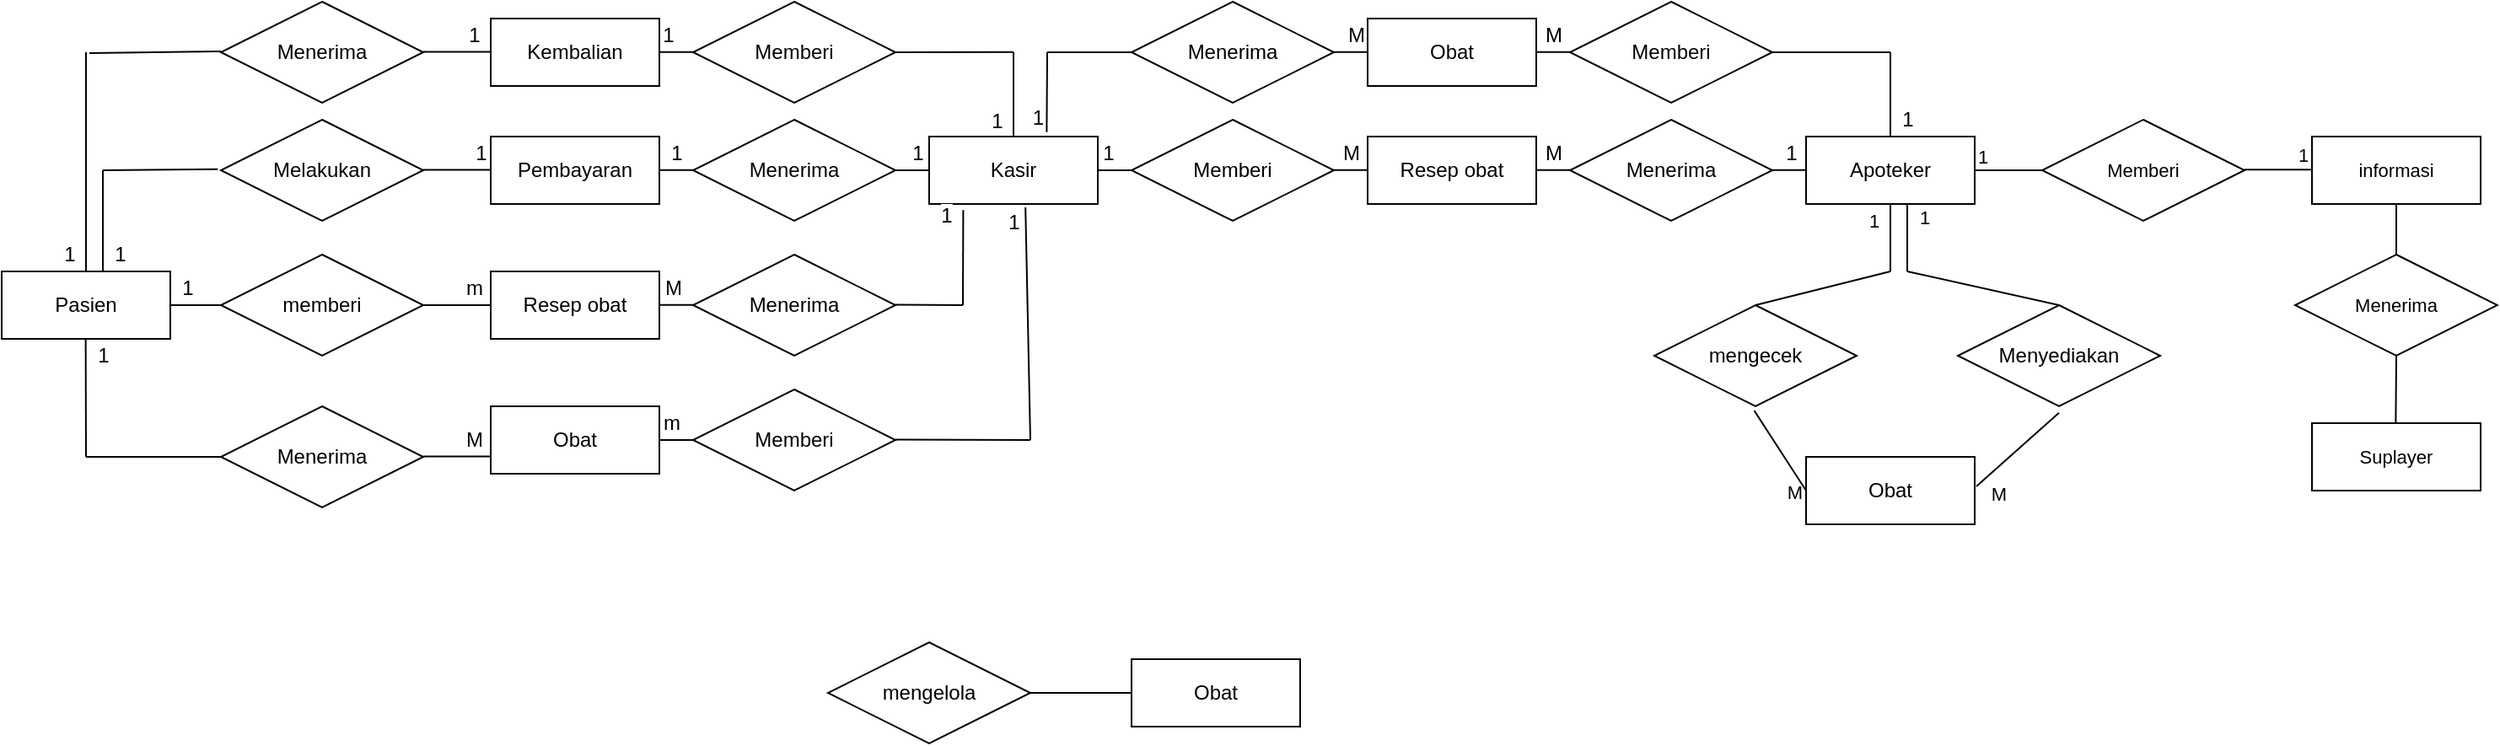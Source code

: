 <mxfile version="21.7.5" type="github">
  <diagram name="Halaman-1" id="vyvW3OYYwerjRX_K9335">
    <mxGraphModel dx="1195" dy="199" grid="1" gridSize="10" guides="1" tooltips="1" connect="1" arrows="1" fold="1" page="1" pageScale="1" pageWidth="827" pageHeight="1169" math="0" shadow="0">
      <root>
        <mxCell id="0" />
        <mxCell id="1" parent="0" />
        <mxCell id="CWd1Kl1WPu0BLKtLbj7o-12" value="" style="endArrow=none;html=1;rounded=0;entryX=0.5;entryY=0;entryDx=0;entryDy=0;" edge="1" parent="1" target="CWd1Kl1WPu0BLKtLbj7o-15">
          <mxGeometry relative="1" as="geometry">
            <mxPoint x="430" y="310" as="sourcePoint" />
            <mxPoint x="429.5" y="340" as="targetPoint" />
          </mxGeometry>
        </mxCell>
        <mxCell id="CWd1Kl1WPu0BLKtLbj7o-13" value="" style="resizable=0;html=1;whiteSpace=wrap;align=right;verticalAlign=bottom;" connectable="0" vertex="1" parent="CWd1Kl1WPu0BLKtLbj7o-12">
          <mxGeometry x="1" relative="1" as="geometry" />
        </mxCell>
        <mxCell id="CWd1Kl1WPu0BLKtLbj7o-151" value="1" style="edgeLabel;html=1;align=center;verticalAlign=middle;resizable=0;points=[];fontSize=12;fontFamily=Helvetica;fontColor=default;" vertex="1" connectable="0" parent="CWd1Kl1WPu0BLKtLbj7o-12">
          <mxGeometry x="0.613" y="-1" relative="1" as="geometry">
            <mxPoint x="-9" as="offset" />
          </mxGeometry>
        </mxCell>
        <mxCell id="CWd1Kl1WPu0BLKtLbj7o-15" value="Kasir" style="whiteSpace=wrap;html=1;align=center;" vertex="1" parent="1">
          <mxGeometry x="380" y="360" width="100" height="40" as="geometry" />
        </mxCell>
        <mxCell id="CWd1Kl1WPu0BLKtLbj7o-16" value="mengelola" style="shape=rhombus;perimeter=rhombusPerimeter;whiteSpace=wrap;html=1;align=center;" vertex="1" parent="1">
          <mxGeometry x="320" y="660" width="120" height="60" as="geometry" />
        </mxCell>
        <mxCell id="CWd1Kl1WPu0BLKtLbj7o-19" value="Obat" style="whiteSpace=wrap;html=1;align=center;" vertex="1" parent="1">
          <mxGeometry x="500" y="670" width="100" height="40" as="geometry" />
        </mxCell>
        <mxCell id="CWd1Kl1WPu0BLKtLbj7o-20" value="" style="endArrow=none;html=1;rounded=0;exitX=1;exitY=0.5;exitDx=0;exitDy=0;entryX=0;entryY=0.5;entryDx=0;entryDy=0;" edge="1" parent="1" source="CWd1Kl1WPu0BLKtLbj7o-16" target="CWd1Kl1WPu0BLKtLbj7o-19">
          <mxGeometry relative="1" as="geometry">
            <mxPoint x="410" y="660" as="sourcePoint" />
            <mxPoint x="480" y="680" as="targetPoint" />
          </mxGeometry>
        </mxCell>
        <mxCell id="CWd1Kl1WPu0BLKtLbj7o-21" value="" style="resizable=0;html=1;whiteSpace=wrap;align=right;verticalAlign=bottom;" connectable="0" vertex="1" parent="CWd1Kl1WPu0BLKtLbj7o-20">
          <mxGeometry x="1" relative="1" as="geometry" />
        </mxCell>
        <mxCell id="CWd1Kl1WPu0BLKtLbj7o-22" value="Pasien" style="whiteSpace=wrap;html=1;align=center;" vertex="1" parent="1">
          <mxGeometry x="-170" y="440" width="100" height="40" as="geometry" />
        </mxCell>
        <mxCell id="CWd1Kl1WPu0BLKtLbj7o-23" value="memberi" style="shape=rhombus;perimeter=rhombusPerimeter;whiteSpace=wrap;html=1;align=center;" vertex="1" parent="1">
          <mxGeometry x="-40" y="430" width="120" height="60" as="geometry" />
        </mxCell>
        <mxCell id="CWd1Kl1WPu0BLKtLbj7o-24" value="Resep obat" style="whiteSpace=wrap;html=1;align=center;" vertex="1" parent="1">
          <mxGeometry x="120" y="440" width="100" height="40" as="geometry" />
        </mxCell>
        <mxCell id="CWd1Kl1WPu0BLKtLbj7o-25" value="" style="endArrow=none;html=1;rounded=0;exitX=1;exitY=0.5;exitDx=0;exitDy=0;entryX=0;entryY=0.5;entryDx=0;entryDy=0;" edge="1" parent="1" source="CWd1Kl1WPu0BLKtLbj7o-23" target="CWd1Kl1WPu0BLKtLbj7o-24">
          <mxGeometry relative="1" as="geometry">
            <mxPoint x="80" y="410" as="sourcePoint" />
            <mxPoint x="150" y="410" as="targetPoint" />
          </mxGeometry>
        </mxCell>
        <mxCell id="CWd1Kl1WPu0BLKtLbj7o-26" value="" style="resizable=0;html=1;whiteSpace=wrap;align=right;verticalAlign=bottom;" connectable="0" vertex="1" parent="CWd1Kl1WPu0BLKtLbj7o-25">
          <mxGeometry x="1" relative="1" as="geometry" />
        </mxCell>
        <mxCell id="CWd1Kl1WPu0BLKtLbj7o-161" value="m" style="edgeLabel;html=1;align=center;verticalAlign=middle;resizable=0;points=[];fontSize=12;fontFamily=Helvetica;fontColor=default;" vertex="1" connectable="0" parent="CWd1Kl1WPu0BLKtLbj7o-25">
          <mxGeometry x="0.739" y="1" relative="1" as="geometry">
            <mxPoint x="-5" y="-9" as="offset" />
          </mxGeometry>
        </mxCell>
        <mxCell id="CWd1Kl1WPu0BLKtLbj7o-27" value="" style="endArrow=none;html=1;rounded=0;exitX=1;exitY=0.5;exitDx=0;exitDy=0;entryX=0;entryY=0.5;entryDx=0;entryDy=0;" edge="1" parent="1" source="CWd1Kl1WPu0BLKtLbj7o-22" target="CWd1Kl1WPu0BLKtLbj7o-23">
          <mxGeometry relative="1" as="geometry">
            <mxPoint x="-70" y="459.82" as="sourcePoint" />
            <mxPoint x="-30" y="459.82" as="targetPoint" />
          </mxGeometry>
        </mxCell>
        <mxCell id="CWd1Kl1WPu0BLKtLbj7o-28" value="" style="resizable=0;html=1;whiteSpace=wrap;align=right;verticalAlign=bottom;" connectable="0" vertex="1" parent="CWd1Kl1WPu0BLKtLbj7o-27">
          <mxGeometry x="1" relative="1" as="geometry" />
        </mxCell>
        <mxCell id="CWd1Kl1WPu0BLKtLbj7o-29" value="Menerima" style="shape=rhombus;perimeter=rhombusPerimeter;whiteSpace=wrap;html=1;align=center;" vertex="1" parent="1">
          <mxGeometry x="240" y="430" width="120" height="60" as="geometry" />
        </mxCell>
        <mxCell id="CWd1Kl1WPu0BLKtLbj7o-34" value="Melakukan" style="shape=rhombus;perimeter=rhombusPerimeter;whiteSpace=wrap;html=1;align=center;" vertex="1" parent="1">
          <mxGeometry x="-40" y="350" width="120" height="60" as="geometry" />
        </mxCell>
        <mxCell id="CWd1Kl1WPu0BLKtLbj7o-35" value="" style="endArrow=none;html=1;rounded=0;exitX=0.5;exitY=0;exitDx=0;exitDy=0;" edge="1" parent="1" source="CWd1Kl1WPu0BLKtLbj7o-22">
          <mxGeometry relative="1" as="geometry">
            <mxPoint x="-120" y="399.66" as="sourcePoint" />
            <mxPoint x="-120" y="310" as="targetPoint" />
          </mxGeometry>
        </mxCell>
        <mxCell id="CWd1Kl1WPu0BLKtLbj7o-36" value="" style="resizable=0;html=1;whiteSpace=wrap;align=right;verticalAlign=bottom;" connectable="0" vertex="1" parent="CWd1Kl1WPu0BLKtLbj7o-35">
          <mxGeometry x="1" relative="1" as="geometry" />
        </mxCell>
        <mxCell id="CWd1Kl1WPu0BLKtLbj7o-37" value="" style="endArrow=none;html=1;rounded=0;entryX=-0.015;entryY=0.49;entryDx=0;entryDy=0;entryPerimeter=0;" edge="1" parent="1" target="CWd1Kl1WPu0BLKtLbj7o-34">
          <mxGeometry relative="1" as="geometry">
            <mxPoint x="-110" y="380" as="sourcePoint" />
            <mxPoint x="-110" y="390" as="targetPoint" />
          </mxGeometry>
        </mxCell>
        <mxCell id="CWd1Kl1WPu0BLKtLbj7o-38" value="" style="resizable=0;html=1;whiteSpace=wrap;align=right;verticalAlign=bottom;" connectable="0" vertex="1" parent="CWd1Kl1WPu0BLKtLbj7o-37">
          <mxGeometry x="1" relative="1" as="geometry" />
        </mxCell>
        <mxCell id="CWd1Kl1WPu0BLKtLbj7o-39" value="Pembayaran" style="whiteSpace=wrap;html=1;align=center;" vertex="1" parent="1">
          <mxGeometry x="120" y="360" width="100" height="40" as="geometry" />
        </mxCell>
        <mxCell id="CWd1Kl1WPu0BLKtLbj7o-47" value="Menerima" style="shape=rhombus;perimeter=rhombusPerimeter;whiteSpace=wrap;html=1;align=center;" vertex="1" parent="1">
          <mxGeometry x="240" y="350" width="120" height="60" as="geometry" />
        </mxCell>
        <mxCell id="CWd1Kl1WPu0BLKtLbj7o-52" value="Memberi" style="shape=rhombus;perimeter=rhombusPerimeter;whiteSpace=wrap;html=1;align=center;" vertex="1" parent="1">
          <mxGeometry x="240" y="280" width="120" height="60" as="geometry" />
        </mxCell>
        <mxCell id="CWd1Kl1WPu0BLKtLbj7o-54" value="Kembalian" style="whiteSpace=wrap;html=1;align=center;" vertex="1" parent="1">
          <mxGeometry x="120" y="290" width="100" height="40" as="geometry" />
        </mxCell>
        <mxCell id="CWd1Kl1WPu0BLKtLbj7o-55" value="Menerima" style="shape=rhombus;perimeter=rhombusPerimeter;whiteSpace=wrap;html=1;align=center;" vertex="1" parent="1">
          <mxGeometry x="-40" y="280" width="120" height="60" as="geometry" />
        </mxCell>
        <mxCell id="CWd1Kl1WPu0BLKtLbj7o-58" value="" style="endArrow=none;html=1;rounded=0;exitX=1;exitY=0.5;exitDx=0;exitDy=0;entryX=0;entryY=0.5;entryDx=0;entryDy=0;" edge="1" parent="1" source="CWd1Kl1WPu0BLKtLbj7o-47" target="CWd1Kl1WPu0BLKtLbj7o-15">
          <mxGeometry relative="1" as="geometry">
            <mxPoint x="440" y="410" as="sourcePoint" />
            <mxPoint x="440" y="440" as="targetPoint" />
          </mxGeometry>
        </mxCell>
        <mxCell id="CWd1Kl1WPu0BLKtLbj7o-59" value="" style="resizable=0;html=1;whiteSpace=wrap;align=right;verticalAlign=bottom;" connectable="0" vertex="1" parent="CWd1Kl1WPu0BLKtLbj7o-58">
          <mxGeometry x="1" relative="1" as="geometry" />
        </mxCell>
        <mxCell id="CWd1Kl1WPu0BLKtLbj7o-168" value="1" style="edgeLabel;html=1;align=center;verticalAlign=middle;resizable=0;points=[];fontSize=12;fontFamily=Helvetica;fontColor=default;" vertex="1" connectable="0" parent="CWd1Kl1WPu0BLKtLbj7o-58">
          <mxGeometry x="0.294" y="1" relative="1" as="geometry">
            <mxPoint y="-9" as="offset" />
          </mxGeometry>
        </mxCell>
        <mxCell id="CWd1Kl1WPu0BLKtLbj7o-60" value="Memberi" style="shape=rhombus;perimeter=rhombusPerimeter;whiteSpace=wrap;html=1;align=center;" vertex="1" parent="1">
          <mxGeometry x="500" y="350" width="120" height="60" as="geometry" />
        </mxCell>
        <mxCell id="CWd1Kl1WPu0BLKtLbj7o-61" value="Resep obat" style="whiteSpace=wrap;html=1;align=center;" vertex="1" parent="1">
          <mxGeometry x="640" y="360" width="100" height="40" as="geometry" />
        </mxCell>
        <mxCell id="CWd1Kl1WPu0BLKtLbj7o-62" value="Menerima" style="shape=rhombus;perimeter=rhombusPerimeter;whiteSpace=wrap;html=1;align=center;" vertex="1" parent="1">
          <mxGeometry x="760" y="350" width="120" height="60" as="geometry" />
        </mxCell>
        <mxCell id="CWd1Kl1WPu0BLKtLbj7o-63" value="Apoteker" style="whiteSpace=wrap;html=1;align=center;" vertex="1" parent="1">
          <mxGeometry x="900" y="360" width="100" height="40" as="geometry" />
        </mxCell>
        <mxCell id="CWd1Kl1WPu0BLKtLbj7o-65" value="mengecek" style="shape=rhombus;perimeter=rhombusPerimeter;whiteSpace=wrap;html=1;align=center;" vertex="1" parent="1">
          <mxGeometry x="810" y="460" width="120" height="60" as="geometry" />
        </mxCell>
        <mxCell id="CWd1Kl1WPu0BLKtLbj7o-66" value="Obat" style="whiteSpace=wrap;html=1;align=center;" vertex="1" parent="1">
          <mxGeometry x="900" y="550" width="100" height="40" as="geometry" />
        </mxCell>
        <mxCell id="CWd1Kl1WPu0BLKtLbj7o-67" value="Memberi" style="shape=rhombus;perimeter=rhombusPerimeter;whiteSpace=wrap;html=1;align=center;" vertex="1" parent="1">
          <mxGeometry x="760" y="280" width="120" height="60" as="geometry" />
        </mxCell>
        <mxCell id="CWd1Kl1WPu0BLKtLbj7o-68" value="Obat" style="whiteSpace=wrap;html=1;align=center;" vertex="1" parent="1">
          <mxGeometry x="640" y="290" width="100" height="40" as="geometry" />
        </mxCell>
        <mxCell id="CWd1Kl1WPu0BLKtLbj7o-69" value="Menerima" style="shape=rhombus;perimeter=rhombusPerimeter;whiteSpace=wrap;html=1;align=center;" vertex="1" parent="1">
          <mxGeometry x="500" y="280" width="120" height="60" as="geometry" />
        </mxCell>
        <mxCell id="CWd1Kl1WPu0BLKtLbj7o-70" value="Memberi" style="shape=rhombus;perimeter=rhombusPerimeter;whiteSpace=wrap;html=1;align=center;" vertex="1" parent="1">
          <mxGeometry x="240" y="510" width="120" height="60" as="geometry" />
        </mxCell>
        <mxCell id="CWd1Kl1WPu0BLKtLbj7o-71" value="Obat" style="whiteSpace=wrap;html=1;align=center;" vertex="1" parent="1">
          <mxGeometry x="120" y="520" width="100" height="40" as="geometry" />
        </mxCell>
        <mxCell id="CWd1Kl1WPu0BLKtLbj7o-72" value="Menerima" style="shape=rhombus;perimeter=rhombusPerimeter;whiteSpace=wrap;html=1;align=center;" vertex="1" parent="1">
          <mxGeometry x="-40" y="520" width="120" height="60" as="geometry" />
        </mxCell>
        <mxCell id="CWd1Kl1WPu0BLKtLbj7o-73" value="" style="endArrow=none;html=1;rounded=0;exitX=1;exitY=0.5;exitDx=0;exitDy=0;entryX=0;entryY=0.5;entryDx=0;entryDy=0;" edge="1" parent="1">
          <mxGeometry relative="1" as="geometry">
            <mxPoint x="80" y="379.75" as="sourcePoint" />
            <mxPoint x="120" y="379.75" as="targetPoint" />
          </mxGeometry>
        </mxCell>
        <mxCell id="CWd1Kl1WPu0BLKtLbj7o-74" value="" style="resizable=0;html=1;whiteSpace=wrap;align=right;verticalAlign=bottom;" connectable="0" vertex="1" parent="CWd1Kl1WPu0BLKtLbj7o-73">
          <mxGeometry x="1" relative="1" as="geometry" />
        </mxCell>
        <mxCell id="CWd1Kl1WPu0BLKtLbj7o-164" value="1" style="edgeLabel;html=1;align=center;verticalAlign=middle;resizable=0;points=[];fontSize=12;fontFamily=Helvetica;fontColor=default;" vertex="1" connectable="0" parent="CWd1Kl1WPu0BLKtLbj7o-73">
          <mxGeometry x="0.69" y="-2" relative="1" as="geometry">
            <mxPoint y="-12" as="offset" />
          </mxGeometry>
        </mxCell>
        <mxCell id="CWd1Kl1WPu0BLKtLbj7o-75" value="" style="endArrow=none;html=1;rounded=0;exitX=1;exitY=0.5;exitDx=0;exitDy=0;entryX=0;entryY=0.5;entryDx=0;entryDy=0;" edge="1" parent="1">
          <mxGeometry relative="1" as="geometry">
            <mxPoint x="80" y="309.75" as="sourcePoint" />
            <mxPoint x="120" y="309.75" as="targetPoint" />
          </mxGeometry>
        </mxCell>
        <mxCell id="CWd1Kl1WPu0BLKtLbj7o-76" value="" style="resizable=0;html=1;whiteSpace=wrap;align=right;verticalAlign=bottom;" connectable="0" vertex="1" parent="CWd1Kl1WPu0BLKtLbj7o-75">
          <mxGeometry x="1" relative="1" as="geometry" />
        </mxCell>
        <mxCell id="CWd1Kl1WPu0BLKtLbj7o-77" value="" style="endArrow=none;html=1;rounded=0;exitX=1;exitY=0.5;exitDx=0;exitDy=0;entryX=0;entryY=0.5;entryDx=0;entryDy=0;" edge="1" parent="1">
          <mxGeometry relative="1" as="geometry">
            <mxPoint x="80" y="549.75" as="sourcePoint" />
            <mxPoint x="120" y="549.75" as="targetPoint" />
          </mxGeometry>
        </mxCell>
        <mxCell id="CWd1Kl1WPu0BLKtLbj7o-78" value="" style="resizable=0;html=1;whiteSpace=wrap;align=right;verticalAlign=bottom;" connectable="0" vertex="1" parent="CWd1Kl1WPu0BLKtLbj7o-77">
          <mxGeometry x="1" relative="1" as="geometry" />
        </mxCell>
        <mxCell id="CWd1Kl1WPu0BLKtLbj7o-159" value="M" style="edgeLabel;html=1;align=center;verticalAlign=middle;resizable=0;points=[];fontSize=12;fontFamily=Helvetica;fontColor=default;" vertex="1" connectable="0" parent="CWd1Kl1WPu0BLKtLbj7o-77">
          <mxGeometry x="0.81" y="1" relative="1" as="geometry">
            <mxPoint x="-6" y="-9" as="offset" />
          </mxGeometry>
        </mxCell>
        <mxCell id="CWd1Kl1WPu0BLKtLbj7o-79" value="" style="endArrow=none;html=1;rounded=0;" edge="1" parent="1">
          <mxGeometry relative="1" as="geometry">
            <mxPoint x="220" y="540" as="sourcePoint" />
            <mxPoint x="240" y="540" as="targetPoint" />
          </mxGeometry>
        </mxCell>
        <mxCell id="CWd1Kl1WPu0BLKtLbj7o-80" value="" style="resizable=0;html=1;whiteSpace=wrap;align=right;verticalAlign=bottom;" connectable="0" vertex="1" parent="CWd1Kl1WPu0BLKtLbj7o-79">
          <mxGeometry x="1" relative="1" as="geometry" />
        </mxCell>
        <mxCell id="CWd1Kl1WPu0BLKtLbj7o-160" value="m" style="edgeLabel;html=1;align=center;verticalAlign=middle;resizable=0;points=[];fontSize=12;fontFamily=Helvetica;fontColor=default;" vertex="1" connectable="0" parent="CWd1Kl1WPu0BLKtLbj7o-79">
          <mxGeometry x="-0.342" relative="1" as="geometry">
            <mxPoint y="-10" as="offset" />
          </mxGeometry>
        </mxCell>
        <mxCell id="CWd1Kl1WPu0BLKtLbj7o-81" value="" style="endArrow=none;html=1;rounded=0;" edge="1" parent="1">
          <mxGeometry relative="1" as="geometry">
            <mxPoint x="220" y="459.89" as="sourcePoint" />
            <mxPoint x="240" y="459.89" as="targetPoint" />
          </mxGeometry>
        </mxCell>
        <mxCell id="CWd1Kl1WPu0BLKtLbj7o-82" value="" style="resizable=0;html=1;whiteSpace=wrap;align=right;verticalAlign=bottom;" connectable="0" vertex="1" parent="CWd1Kl1WPu0BLKtLbj7o-81">
          <mxGeometry x="1" relative="1" as="geometry" />
        </mxCell>
        <mxCell id="CWd1Kl1WPu0BLKtLbj7o-162" value="M" style="edgeLabel;html=1;align=center;verticalAlign=middle;resizable=0;points=[];fontSize=12;fontFamily=Helvetica;fontColor=default;" vertex="1" connectable="0" parent="CWd1Kl1WPu0BLKtLbj7o-81">
          <mxGeometry x="-0.265" y="1" relative="1" as="geometry">
            <mxPoint y="-9" as="offset" />
          </mxGeometry>
        </mxCell>
        <mxCell id="CWd1Kl1WPu0BLKtLbj7o-84" value="" style="endArrow=none;html=1;rounded=0;" edge="1" parent="1">
          <mxGeometry relative="1" as="geometry">
            <mxPoint x="220" y="379.89" as="sourcePoint" />
            <mxPoint x="240" y="379.89" as="targetPoint" />
          </mxGeometry>
        </mxCell>
        <mxCell id="CWd1Kl1WPu0BLKtLbj7o-85" value="" style="resizable=0;html=1;whiteSpace=wrap;align=right;verticalAlign=bottom;" connectable="0" vertex="1" parent="CWd1Kl1WPu0BLKtLbj7o-84">
          <mxGeometry x="1" relative="1" as="geometry" />
        </mxCell>
        <mxCell id="CWd1Kl1WPu0BLKtLbj7o-165" value="1" style="edgeLabel;html=1;align=center;verticalAlign=middle;resizable=0;points=[];fontSize=12;fontFamily=Helvetica;fontColor=default;" vertex="1" connectable="0" parent="CWd1Kl1WPu0BLKtLbj7o-84">
          <mxGeometry x="-0.029" relative="1" as="geometry">
            <mxPoint y="-10" as="offset" />
          </mxGeometry>
        </mxCell>
        <mxCell id="CWd1Kl1WPu0BLKtLbj7o-86" value="" style="endArrow=none;html=1;rounded=0;" edge="1" parent="1">
          <mxGeometry relative="1" as="geometry">
            <mxPoint x="220" y="309.89" as="sourcePoint" />
            <mxPoint x="240" y="309.89" as="targetPoint" />
          </mxGeometry>
        </mxCell>
        <mxCell id="CWd1Kl1WPu0BLKtLbj7o-87" value="" style="resizable=0;html=1;whiteSpace=wrap;align=right;verticalAlign=bottom;" connectable="0" vertex="1" parent="CWd1Kl1WPu0BLKtLbj7o-86">
          <mxGeometry x="1" relative="1" as="geometry" />
        </mxCell>
        <mxCell id="CWd1Kl1WPu0BLKtLbj7o-152" value="1" style="edgeLabel;html=1;align=center;verticalAlign=middle;resizable=0;points=[];fontSize=12;fontFamily=Helvetica;fontColor=default;" vertex="1" connectable="0" parent="CWd1Kl1WPu0BLKtLbj7o-86">
          <mxGeometry x="-0.476" relative="1" as="geometry">
            <mxPoint y="-10" as="offset" />
          </mxGeometry>
        </mxCell>
        <mxCell id="CWd1Kl1WPu0BLKtLbj7o-154" value="1" style="edgeLabel;html=1;align=center;verticalAlign=middle;resizable=0;points=[];fontSize=12;fontFamily=Helvetica;fontColor=default;" vertex="1" connectable="0" parent="CWd1Kl1WPu0BLKtLbj7o-86">
          <mxGeometry x="-0.476" relative="1" as="geometry">
            <mxPoint x="-115" y="-10" as="offset" />
          </mxGeometry>
        </mxCell>
        <mxCell id="CWd1Kl1WPu0BLKtLbj7o-88" value="" style="endArrow=none;html=1;rounded=0;exitX=1;exitY=0.5;exitDx=0;exitDy=0;" edge="1" parent="1">
          <mxGeometry relative="1" as="geometry">
            <mxPoint x="360" y="459.81" as="sourcePoint" />
            <mxPoint x="400" y="460" as="targetPoint" />
          </mxGeometry>
        </mxCell>
        <mxCell id="CWd1Kl1WPu0BLKtLbj7o-89" value="" style="resizable=0;html=1;whiteSpace=wrap;align=right;verticalAlign=bottom;" connectable="0" vertex="1" parent="CWd1Kl1WPu0BLKtLbj7o-88">
          <mxGeometry x="1" relative="1" as="geometry" />
        </mxCell>
        <mxCell id="CWd1Kl1WPu0BLKtLbj7o-90" value="" style="endArrow=none;html=1;rounded=0;exitX=1;exitY=0.5;exitDx=0;exitDy=0;" edge="1" parent="1">
          <mxGeometry relative="1" as="geometry">
            <mxPoint x="360" y="539.81" as="sourcePoint" />
            <mxPoint x="440" y="540" as="targetPoint" />
          </mxGeometry>
        </mxCell>
        <mxCell id="CWd1Kl1WPu0BLKtLbj7o-91" value="" style="resizable=0;html=1;whiteSpace=wrap;align=right;verticalAlign=bottom;" connectable="0" vertex="1" parent="CWd1Kl1WPu0BLKtLbj7o-90">
          <mxGeometry x="1" relative="1" as="geometry" />
        </mxCell>
        <mxCell id="CWd1Kl1WPu0BLKtLbj7o-92" value="" style="endArrow=none;html=1;rounded=0;entryX=0.571;entryY=1.051;entryDx=0;entryDy=0;entryPerimeter=0;" edge="1" parent="1" target="CWd1Kl1WPu0BLKtLbj7o-15">
          <mxGeometry relative="1" as="geometry">
            <mxPoint x="440" y="540" as="sourcePoint" />
            <mxPoint x="450" y="470" as="targetPoint" />
          </mxGeometry>
        </mxCell>
        <mxCell id="CWd1Kl1WPu0BLKtLbj7o-93" value="" style="resizable=0;html=1;whiteSpace=wrap;align=right;verticalAlign=bottom;" connectable="0" vertex="1" parent="CWd1Kl1WPu0BLKtLbj7o-92">
          <mxGeometry x="1" relative="1" as="geometry" />
        </mxCell>
        <mxCell id="CWd1Kl1WPu0BLKtLbj7o-167" value="1" style="edgeLabel;html=1;align=center;verticalAlign=middle;resizable=0;points=[];fontSize=12;fontFamily=Helvetica;fontColor=default;" vertex="1" connectable="0" parent="CWd1Kl1WPu0BLKtLbj7o-92">
          <mxGeometry x="0.952" y="2" relative="1" as="geometry">
            <mxPoint x="-5" y="5" as="offset" />
          </mxGeometry>
        </mxCell>
        <mxCell id="CWd1Kl1WPu0BLKtLbj7o-94" value="" style="endArrow=none;html=1;rounded=0;entryX=-0.015;entryY=0.49;entryDx=0;entryDy=0;entryPerimeter=0;" edge="1" parent="1">
          <mxGeometry relative="1" as="geometry">
            <mxPoint x="-118" y="310.5" as="sourcePoint" />
            <mxPoint x="-40" y="309.5" as="targetPoint" />
          </mxGeometry>
        </mxCell>
        <mxCell id="CWd1Kl1WPu0BLKtLbj7o-95" value="" style="resizable=0;html=1;whiteSpace=wrap;align=right;verticalAlign=bottom;" connectable="0" vertex="1" parent="CWd1Kl1WPu0BLKtLbj7o-94">
          <mxGeometry x="1" relative="1" as="geometry" />
        </mxCell>
        <mxCell id="CWd1Kl1WPu0BLKtLbj7o-96" value="" style="endArrow=none;html=1;rounded=0;" edge="1" parent="1">
          <mxGeometry relative="1" as="geometry">
            <mxPoint x="-120" y="550" as="sourcePoint" />
            <mxPoint x="-120.19" y="480" as="targetPoint" />
          </mxGeometry>
        </mxCell>
        <mxCell id="CWd1Kl1WPu0BLKtLbj7o-97" value="" style="resizable=0;html=1;whiteSpace=wrap;align=right;verticalAlign=bottom;" connectable="0" vertex="1" parent="CWd1Kl1WPu0BLKtLbj7o-96">
          <mxGeometry x="1" relative="1" as="geometry" />
        </mxCell>
        <mxCell id="CWd1Kl1WPu0BLKtLbj7o-98" value="" style="endArrow=none;html=1;rounded=0;" edge="1" parent="1">
          <mxGeometry relative="1" as="geometry">
            <mxPoint x="-120" y="550" as="sourcePoint" />
            <mxPoint x="-40" y="550" as="targetPoint" />
          </mxGeometry>
        </mxCell>
        <mxCell id="CWd1Kl1WPu0BLKtLbj7o-99" value="" style="resizable=0;html=1;whiteSpace=wrap;align=right;verticalAlign=bottom;" connectable="0" vertex="1" parent="CWd1Kl1WPu0BLKtLbj7o-98">
          <mxGeometry x="1" relative="1" as="geometry" />
        </mxCell>
        <mxCell id="CWd1Kl1WPu0BLKtLbj7o-102" value="" style="endArrow=none;html=1;rounded=0;entryX=1;entryY=0.5;entryDx=0;entryDy=0;exitX=0;exitY=0.5;exitDx=0;exitDy=0;" edge="1" parent="1" source="CWd1Kl1WPu0BLKtLbj7o-60" target="CWd1Kl1WPu0BLKtLbj7o-15">
          <mxGeometry relative="1" as="geometry">
            <mxPoint x="440" y="320" as="sourcePoint" />
            <mxPoint x="440" y="370" as="targetPoint" />
          </mxGeometry>
        </mxCell>
        <mxCell id="CWd1Kl1WPu0BLKtLbj7o-103" value="" style="resizable=0;html=1;whiteSpace=wrap;align=right;verticalAlign=bottom;" connectable="0" vertex="1" parent="CWd1Kl1WPu0BLKtLbj7o-102">
          <mxGeometry x="1" relative="1" as="geometry" />
        </mxCell>
        <mxCell id="CWd1Kl1WPu0BLKtLbj7o-145" value="1" style="edgeLabel;html=1;align=center;verticalAlign=middle;resizable=0;points=[];fontSize=12;fontFamily=Helvetica;fontColor=default;" vertex="1" connectable="0" parent="CWd1Kl1WPu0BLKtLbj7o-102">
          <mxGeometry x="0.413" relative="1" as="geometry">
            <mxPoint y="-10" as="offset" />
          </mxGeometry>
        </mxCell>
        <mxCell id="CWd1Kl1WPu0BLKtLbj7o-104" value="" style="endArrow=none;html=1;rounded=0;entryX=1;entryY=0.5;entryDx=0;entryDy=0;exitX=0;exitY=0.5;exitDx=0;exitDy=0;" edge="1" parent="1">
          <mxGeometry relative="1" as="geometry">
            <mxPoint x="640" y="379.85" as="sourcePoint" />
            <mxPoint x="620" y="379.85" as="targetPoint" />
          </mxGeometry>
        </mxCell>
        <mxCell id="CWd1Kl1WPu0BLKtLbj7o-105" value="" style="resizable=0;html=1;whiteSpace=wrap;align=right;verticalAlign=bottom;" connectable="0" vertex="1" parent="CWd1Kl1WPu0BLKtLbj7o-104">
          <mxGeometry x="1" relative="1" as="geometry" />
        </mxCell>
        <mxCell id="CWd1Kl1WPu0BLKtLbj7o-146" value="M" style="edgeLabel;html=1;align=center;verticalAlign=middle;resizable=0;points=[];fontSize=12;fontFamily=Helvetica;fontColor=default;" vertex="1" connectable="0" parent="CWd1Kl1WPu0BLKtLbj7o-104">
          <mxGeometry x="0.546" relative="1" as="geometry">
            <mxPoint x="5" y="-10" as="offset" />
          </mxGeometry>
        </mxCell>
        <mxCell id="CWd1Kl1WPu0BLKtLbj7o-106" value="" style="endArrow=none;html=1;rounded=0;entryX=1;entryY=0.5;entryDx=0;entryDy=0;exitX=0;exitY=0.5;exitDx=0;exitDy=0;" edge="1" parent="1">
          <mxGeometry relative="1" as="geometry">
            <mxPoint x="760" y="379.85" as="sourcePoint" />
            <mxPoint x="740" y="379.85" as="targetPoint" />
          </mxGeometry>
        </mxCell>
        <mxCell id="CWd1Kl1WPu0BLKtLbj7o-107" value="" style="resizable=0;html=1;whiteSpace=wrap;align=right;verticalAlign=bottom;" connectable="0" vertex="1" parent="CWd1Kl1WPu0BLKtLbj7o-106">
          <mxGeometry x="1" relative="1" as="geometry" />
        </mxCell>
        <mxCell id="CWd1Kl1WPu0BLKtLbj7o-147" value="M" style="edgeLabel;html=1;align=center;verticalAlign=middle;resizable=0;points=[];fontSize=12;fontFamily=Helvetica;fontColor=default;" vertex="1" connectable="0" parent="CWd1Kl1WPu0BLKtLbj7o-106">
          <mxGeometry x="-0.022" y="-1" relative="1" as="geometry">
            <mxPoint y="-9" as="offset" />
          </mxGeometry>
        </mxCell>
        <mxCell id="CWd1Kl1WPu0BLKtLbj7o-108" value="" style="endArrow=none;html=1;rounded=0;entryX=1;entryY=0.5;entryDx=0;entryDy=0;exitX=0;exitY=0.5;exitDx=0;exitDy=0;" edge="1" parent="1">
          <mxGeometry relative="1" as="geometry">
            <mxPoint x="900" y="379.85" as="sourcePoint" />
            <mxPoint x="880" y="379.85" as="targetPoint" />
          </mxGeometry>
        </mxCell>
        <mxCell id="CWd1Kl1WPu0BLKtLbj7o-109" value="" style="resizable=0;html=1;whiteSpace=wrap;align=right;verticalAlign=bottom;" connectable="0" vertex="1" parent="CWd1Kl1WPu0BLKtLbj7o-108">
          <mxGeometry x="1" relative="1" as="geometry" />
        </mxCell>
        <mxCell id="CWd1Kl1WPu0BLKtLbj7o-150" value="1" style="edgeLabel;html=1;align=center;verticalAlign=middle;resizable=0;points=[];fontSize=12;fontFamily=Helvetica;fontColor=default;" vertex="1" connectable="0" parent="CWd1Kl1WPu0BLKtLbj7o-108">
          <mxGeometry x="-0.061" y="1" relative="1" as="geometry">
            <mxPoint y="-11" as="offset" />
          </mxGeometry>
        </mxCell>
        <mxCell id="CWd1Kl1WPu0BLKtLbj7o-110" value="" style="endArrow=none;html=1;rounded=0;exitX=0.5;exitY=0;exitDx=0;exitDy=0;" edge="1" parent="1" source="CWd1Kl1WPu0BLKtLbj7o-63">
          <mxGeometry relative="1" as="geometry">
            <mxPoint x="910" y="389.85" as="sourcePoint" />
            <mxPoint x="950" y="310" as="targetPoint" />
          </mxGeometry>
        </mxCell>
        <mxCell id="CWd1Kl1WPu0BLKtLbj7o-111" value="" style="resizable=0;html=1;whiteSpace=wrap;align=right;verticalAlign=bottom;" connectable="0" vertex="1" parent="CWd1Kl1WPu0BLKtLbj7o-110">
          <mxGeometry x="1" relative="1" as="geometry" />
        </mxCell>
        <mxCell id="CWd1Kl1WPu0BLKtLbj7o-149" value="1" style="edgeLabel;html=1;align=center;verticalAlign=middle;resizable=0;points=[];fontSize=12;fontFamily=Helvetica;fontColor=default;" vertex="1" connectable="0" parent="CWd1Kl1WPu0BLKtLbj7o-110">
          <mxGeometry x="-0.527" relative="1" as="geometry">
            <mxPoint x="10" y="2" as="offset" />
          </mxGeometry>
        </mxCell>
        <mxCell id="CWd1Kl1WPu0BLKtLbj7o-112" value="" style="endArrow=none;html=1;rounded=0;entryX=1;entryY=0.5;entryDx=0;entryDy=0;" edge="1" parent="1" target="CWd1Kl1WPu0BLKtLbj7o-67">
          <mxGeometry relative="1" as="geometry">
            <mxPoint x="950" y="310" as="sourcePoint" />
            <mxPoint x="890" y="389.85" as="targetPoint" />
          </mxGeometry>
        </mxCell>
        <mxCell id="CWd1Kl1WPu0BLKtLbj7o-113" value="" style="resizable=0;html=1;whiteSpace=wrap;align=right;verticalAlign=bottom;" connectable="0" vertex="1" parent="CWd1Kl1WPu0BLKtLbj7o-112">
          <mxGeometry x="1" relative="1" as="geometry" />
        </mxCell>
        <mxCell id="CWd1Kl1WPu0BLKtLbj7o-114" value="" style="endArrow=none;html=1;rounded=0;entryX=1;entryY=0.5;entryDx=0;entryDy=0;exitX=0;exitY=0.5;exitDx=0;exitDy=0;" edge="1" parent="1">
          <mxGeometry relative="1" as="geometry">
            <mxPoint x="640" y="309.82" as="sourcePoint" />
            <mxPoint x="620" y="309.82" as="targetPoint" />
          </mxGeometry>
        </mxCell>
        <mxCell id="CWd1Kl1WPu0BLKtLbj7o-115" value="" style="resizable=0;html=1;whiteSpace=wrap;align=right;verticalAlign=bottom;" connectable="0" vertex="1" parent="CWd1Kl1WPu0BLKtLbj7o-114">
          <mxGeometry x="1" relative="1" as="geometry" />
        </mxCell>
        <mxCell id="CWd1Kl1WPu0BLKtLbj7o-144" value="M" style="edgeLabel;html=1;align=center;verticalAlign=middle;resizable=0;points=[];fontSize=12;fontFamily=Helvetica;fontColor=default;" vertex="1" connectable="0" parent="CWd1Kl1WPu0BLKtLbj7o-114">
          <mxGeometry x="-0.275" y="-1" relative="1" as="geometry">
            <mxPoint y="-9" as="offset" />
          </mxGeometry>
        </mxCell>
        <mxCell id="CWd1Kl1WPu0BLKtLbj7o-116" value="" style="endArrow=none;html=1;rounded=0;entryX=1;entryY=0.5;entryDx=0;entryDy=0;exitX=0;exitY=0.5;exitDx=0;exitDy=0;" edge="1" parent="1">
          <mxGeometry relative="1" as="geometry">
            <mxPoint x="760" y="309.82" as="sourcePoint" />
            <mxPoint x="740" y="309.82" as="targetPoint" />
          </mxGeometry>
        </mxCell>
        <mxCell id="CWd1Kl1WPu0BLKtLbj7o-117" value="" style="resizable=0;html=1;whiteSpace=wrap;align=right;verticalAlign=bottom;" connectable="0" vertex="1" parent="CWd1Kl1WPu0BLKtLbj7o-116">
          <mxGeometry x="1" relative="1" as="geometry" />
        </mxCell>
        <mxCell id="CWd1Kl1WPu0BLKtLbj7o-148" value="M" style="edgeLabel;html=1;align=center;verticalAlign=middle;resizable=0;points=[];fontSize=12;fontFamily=Helvetica;fontColor=default;" vertex="1" connectable="0" parent="CWd1Kl1WPu0BLKtLbj7o-116">
          <mxGeometry x="-0.189" relative="1" as="geometry">
            <mxPoint x="-2" y="-10" as="offset" />
          </mxGeometry>
        </mxCell>
        <mxCell id="CWd1Kl1WPu0BLKtLbj7o-120" value="Menyediakan" style="shape=rhombus;perimeter=rhombusPerimeter;whiteSpace=wrap;html=1;align=center;" vertex="1" parent="1">
          <mxGeometry x="990" y="460" width="120" height="60" as="geometry" />
        </mxCell>
        <mxCell id="CWd1Kl1WPu0BLKtLbj7o-121" value="" style="endArrow=none;html=1;rounded=0;exitX=0.5;exitY=1;exitDx=0;exitDy=0;" edge="1" parent="1" source="CWd1Kl1WPu0BLKtLbj7o-63">
          <mxGeometry relative="1" as="geometry">
            <mxPoint x="950" y="409.61" as="sourcePoint" />
            <mxPoint x="950" y="440" as="targetPoint" />
          </mxGeometry>
        </mxCell>
        <mxCell id="CWd1Kl1WPu0BLKtLbj7o-122" value="" style="resizable=0;html=1;whiteSpace=wrap;align=right;verticalAlign=bottom;" connectable="0" vertex="1" parent="CWd1Kl1WPu0BLKtLbj7o-121">
          <mxGeometry x="1" relative="1" as="geometry" />
        </mxCell>
        <mxCell id="CWd1Kl1WPu0BLKtLbj7o-175" value="1" style="edgeLabel;html=1;align=center;verticalAlign=middle;resizable=0;points=[];fontSize=11;fontFamily=Helvetica;fontColor=default;" vertex="1" connectable="0" parent="CWd1Kl1WPu0BLKtLbj7o-121">
          <mxGeometry x="-0.846" y="-1" relative="1" as="geometry">
            <mxPoint x="-9" y="7" as="offset" />
          </mxGeometry>
        </mxCell>
        <mxCell id="CWd1Kl1WPu0BLKtLbj7o-133" value="" style="endArrow=none;html=1;rounded=0;exitX=0;exitY=0.5;exitDx=0;exitDy=0;" edge="1" parent="1" source="CWd1Kl1WPu0BLKtLbj7o-69">
          <mxGeometry relative="1" as="geometry">
            <mxPoint x="460" y="285" as="sourcePoint" />
            <mxPoint x="450" y="310" as="targetPoint" />
          </mxGeometry>
        </mxCell>
        <mxCell id="CWd1Kl1WPu0BLKtLbj7o-134" value="" style="resizable=0;html=1;whiteSpace=wrap;align=right;verticalAlign=bottom;" connectable="0" vertex="1" parent="CWd1Kl1WPu0BLKtLbj7o-133">
          <mxGeometry x="1" relative="1" as="geometry" />
        </mxCell>
        <mxCell id="CWd1Kl1WPu0BLKtLbj7o-135" value="" style="endArrow=none;html=1;rounded=0;exitX=0;exitY=0.5;exitDx=0;exitDy=0;entryX=1;entryY=0.5;entryDx=0;entryDy=0;" edge="1" parent="1" target="CWd1Kl1WPu0BLKtLbj7o-52">
          <mxGeometry relative="1" as="geometry">
            <mxPoint x="430" y="309.86" as="sourcePoint" />
            <mxPoint x="380" y="309.86" as="targetPoint" />
          </mxGeometry>
        </mxCell>
        <mxCell id="CWd1Kl1WPu0BLKtLbj7o-136" value="" style="resizable=0;html=1;whiteSpace=wrap;align=right;verticalAlign=bottom;" connectable="0" vertex="1" parent="CWd1Kl1WPu0BLKtLbj7o-135">
          <mxGeometry x="1" relative="1" as="geometry" />
        </mxCell>
        <mxCell id="CWd1Kl1WPu0BLKtLbj7o-137" value="" style="endArrow=none;html=1;rounded=0;entryX=0.202;entryY=1.091;entryDx=0;entryDy=0;entryPerimeter=0;" edge="1" parent="1" target="CWd1Kl1WPu0BLKtLbj7o-15">
          <mxGeometry relative="1" as="geometry">
            <mxPoint x="400" y="460" as="sourcePoint" />
            <mxPoint x="447" y="412" as="targetPoint" />
          </mxGeometry>
        </mxCell>
        <mxCell id="CWd1Kl1WPu0BLKtLbj7o-138" value="" style="resizable=0;html=1;whiteSpace=wrap;align=right;verticalAlign=bottom;" connectable="0" vertex="1" parent="CWd1Kl1WPu0BLKtLbj7o-137">
          <mxGeometry x="1" relative="1" as="geometry" />
        </mxCell>
        <mxCell id="CWd1Kl1WPu0BLKtLbj7o-166" value="1" style="edgeLabel;html=1;align=center;verticalAlign=middle;resizable=0;points=[];fontSize=12;fontFamily=Helvetica;fontColor=default;" vertex="1" connectable="0" parent="CWd1Kl1WPu0BLKtLbj7o-137">
          <mxGeometry x="0.878" y="-1" relative="1" as="geometry">
            <mxPoint x="-11" as="offset" />
          </mxGeometry>
        </mxCell>
        <mxCell id="CWd1Kl1WPu0BLKtLbj7o-139" value="" style="endArrow=none;html=1;rounded=0;" edge="1" parent="1">
          <mxGeometry relative="1" as="geometry">
            <mxPoint x="-110" y="440" as="sourcePoint" />
            <mxPoint x="-110" y="380" as="targetPoint" />
          </mxGeometry>
        </mxCell>
        <mxCell id="CWd1Kl1WPu0BLKtLbj7o-140" value="" style="resizable=0;html=1;whiteSpace=wrap;align=right;verticalAlign=bottom;" connectable="0" vertex="1" parent="CWd1Kl1WPu0BLKtLbj7o-139">
          <mxGeometry x="1" relative="1" as="geometry" />
        </mxCell>
        <mxCell id="CWd1Kl1WPu0BLKtLbj7o-155" value="1" style="edgeLabel;html=1;align=center;verticalAlign=middle;resizable=0;points=[];fontSize=12;fontFamily=Helvetica;fontColor=default;" vertex="1" connectable="0" parent="CWd1Kl1WPu0BLKtLbj7o-139">
          <mxGeometry x="-0.799" y="-1" relative="1" as="geometry">
            <mxPoint x="9" y="-4" as="offset" />
          </mxGeometry>
        </mxCell>
        <mxCell id="CWd1Kl1WPu0BLKtLbj7o-156" value="1" style="edgeLabel;html=1;align=center;verticalAlign=middle;resizable=0;points=[];fontSize=12;fontFamily=Helvetica;fontColor=default;" vertex="1" connectable="0" parent="CWd1Kl1WPu0BLKtLbj7o-139">
          <mxGeometry x="-0.799" y="-1" relative="1" as="geometry">
            <mxPoint x="-21" y="-4" as="offset" />
          </mxGeometry>
        </mxCell>
        <mxCell id="CWd1Kl1WPu0BLKtLbj7o-157" value="1" style="edgeLabel;html=1;align=center;verticalAlign=middle;resizable=0;points=[];fontSize=12;fontFamily=Helvetica;fontColor=default;" vertex="1" connectable="0" parent="CWd1Kl1WPu0BLKtLbj7o-139">
          <mxGeometry x="-0.799" y="-1" relative="1" as="geometry">
            <mxPoint x="-1" y="56" as="offset" />
          </mxGeometry>
        </mxCell>
        <mxCell id="CWd1Kl1WPu0BLKtLbj7o-158" value="1" style="edgeLabel;html=1;align=center;verticalAlign=middle;resizable=0;points=[];fontSize=12;fontFamily=Helvetica;fontColor=default;" vertex="1" connectable="0" parent="CWd1Kl1WPu0BLKtLbj7o-139">
          <mxGeometry x="-0.799" y="-1" relative="1" as="geometry">
            <mxPoint x="49" y="16" as="offset" />
          </mxGeometry>
        </mxCell>
        <mxCell id="CWd1Kl1WPu0BLKtLbj7o-142" value="" style="endArrow=none;html=1;rounded=0;fontFamily=Helvetica;fontSize=12;fontColor=default;entryX=0.697;entryY=-0.067;entryDx=0;entryDy=0;entryPerimeter=0;" edge="1" parent="1" target="CWd1Kl1WPu0BLKtLbj7o-15">
          <mxGeometry relative="1" as="geometry">
            <mxPoint x="450" y="310" as="sourcePoint" />
            <mxPoint x="450" y="350" as="targetPoint" />
          </mxGeometry>
        </mxCell>
        <mxCell id="CWd1Kl1WPu0BLKtLbj7o-143" value="1" style="resizable=0;html=1;whiteSpace=wrap;align=right;verticalAlign=bottom;strokeColor=default;fontFamily=Helvetica;fontSize=12;fontColor=default;fillColor=default;" connectable="0" vertex="1" parent="CWd1Kl1WPu0BLKtLbj7o-142">
          <mxGeometry x="1" relative="1" as="geometry" />
        </mxCell>
        <mxCell id="CWd1Kl1WPu0BLKtLbj7o-169" value="" style="endArrow=none;html=1;rounded=0;exitX=0.5;exitY=1;exitDx=0;exitDy=0;" edge="1" parent="1">
          <mxGeometry relative="1" as="geometry">
            <mxPoint x="960" y="400" as="sourcePoint" />
            <mxPoint x="960" y="440" as="targetPoint" />
          </mxGeometry>
        </mxCell>
        <mxCell id="CWd1Kl1WPu0BLKtLbj7o-170" value="" style="resizable=0;html=1;whiteSpace=wrap;align=right;verticalAlign=bottom;" connectable="0" vertex="1" parent="CWd1Kl1WPu0BLKtLbj7o-169">
          <mxGeometry x="1" relative="1" as="geometry" />
        </mxCell>
        <mxCell id="CWd1Kl1WPu0BLKtLbj7o-176" value="1" style="edgeLabel;html=1;align=center;verticalAlign=middle;resizable=0;points=[];fontSize=11;fontFamily=Helvetica;fontColor=default;" vertex="1" connectable="0" parent="CWd1Kl1WPu0BLKtLbj7o-169">
          <mxGeometry x="-0.62" y="1" relative="1" as="geometry">
            <mxPoint x="9" as="offset" />
          </mxGeometry>
        </mxCell>
        <mxCell id="CWd1Kl1WPu0BLKtLbj7o-171" value="" style="endArrow=none;html=1;rounded=0;entryX=0.5;entryY=0;entryDx=0;entryDy=0;" edge="1" parent="1" target="CWd1Kl1WPu0BLKtLbj7o-65">
          <mxGeometry relative="1" as="geometry">
            <mxPoint x="950" y="440" as="sourcePoint" />
            <mxPoint x="960" y="450" as="targetPoint" />
          </mxGeometry>
        </mxCell>
        <mxCell id="CWd1Kl1WPu0BLKtLbj7o-172" value="" style="resizable=0;html=1;whiteSpace=wrap;align=right;verticalAlign=bottom;" connectable="0" vertex="1" parent="CWd1Kl1WPu0BLKtLbj7o-171">
          <mxGeometry x="1" relative="1" as="geometry" />
        </mxCell>
        <mxCell id="CWd1Kl1WPu0BLKtLbj7o-173" value="" style="endArrow=none;html=1;rounded=0;entryX=0.5;entryY=0;entryDx=0;entryDy=0;" edge="1" parent="1" target="CWd1Kl1WPu0BLKtLbj7o-120">
          <mxGeometry relative="1" as="geometry">
            <mxPoint x="960" y="440" as="sourcePoint" />
            <mxPoint x="880" y="470" as="targetPoint" />
          </mxGeometry>
        </mxCell>
        <mxCell id="CWd1Kl1WPu0BLKtLbj7o-174" value="" style="resizable=0;html=1;whiteSpace=wrap;align=right;verticalAlign=bottom;" connectable="0" vertex="1" parent="CWd1Kl1WPu0BLKtLbj7o-173">
          <mxGeometry x="1" relative="1" as="geometry" />
        </mxCell>
        <mxCell id="CWd1Kl1WPu0BLKtLbj7o-180" value="" style="endArrow=none;html=1;rounded=0;labelBackgroundColor=default;strokeColor=default;fontFamily=Helvetica;fontSize=11;fontColor=default;shape=connector;exitX=0.494;exitY=1.043;exitDx=0;exitDy=0;exitPerimeter=0;entryX=0;entryY=0.5;entryDx=0;entryDy=0;" edge="1" parent="1" source="CWd1Kl1WPu0BLKtLbj7o-65" target="CWd1Kl1WPu0BLKtLbj7o-66">
          <mxGeometry relative="1" as="geometry">
            <mxPoint x="850" y="540" as="sourcePoint" />
            <mxPoint x="1010" y="540" as="targetPoint" />
          </mxGeometry>
        </mxCell>
        <mxCell id="CWd1Kl1WPu0BLKtLbj7o-181" value="M" style="resizable=0;html=1;whiteSpace=wrap;align=right;verticalAlign=bottom;strokeColor=default;fontFamily=Helvetica;fontSize=11;fontColor=default;fillColor=default;" connectable="0" vertex="1" parent="CWd1Kl1WPu0BLKtLbj7o-180">
          <mxGeometry x="1" relative="1" as="geometry">
            <mxPoint y="10" as="offset" />
          </mxGeometry>
        </mxCell>
        <mxCell id="CWd1Kl1WPu0BLKtLbj7o-182" value="" style="endArrow=none;html=1;rounded=0;labelBackgroundColor=default;strokeColor=default;fontFamily=Helvetica;fontSize=11;fontColor=default;shape=connector;exitX=0.5;exitY=1.064;exitDx=0;exitDy=0;exitPerimeter=0;entryX=1.01;entryY=0.436;entryDx=0;entryDy=0;entryPerimeter=0;" edge="1" parent="1" source="CWd1Kl1WPu0BLKtLbj7o-120" target="CWd1Kl1WPu0BLKtLbj7o-66">
          <mxGeometry relative="1" as="geometry">
            <mxPoint x="879" y="533" as="sourcePoint" />
            <mxPoint x="910" y="580" as="targetPoint" />
          </mxGeometry>
        </mxCell>
        <mxCell id="CWd1Kl1WPu0BLKtLbj7o-183" value="M" style="resizable=0;html=1;whiteSpace=wrap;align=right;verticalAlign=bottom;strokeColor=default;fontFamily=Helvetica;fontSize=11;fontColor=default;fillColor=default;" connectable="0" vertex="1" parent="CWd1Kl1WPu0BLKtLbj7o-182">
          <mxGeometry x="1" relative="1" as="geometry">
            <mxPoint x="19" y="13" as="offset" />
          </mxGeometry>
        </mxCell>
        <mxCell id="CWd1Kl1WPu0BLKtLbj7o-184" value="Memberi" style="shape=rhombus;perimeter=rhombusPerimeter;whiteSpace=wrap;html=1;align=center;strokeColor=default;fontFamily=Helvetica;fontSize=11;fontColor=default;fillColor=default;" vertex="1" parent="1">
          <mxGeometry x="1040" y="350" width="120" height="60" as="geometry" />
        </mxCell>
        <mxCell id="CWd1Kl1WPu0BLKtLbj7o-185" value="informasi" style="whiteSpace=wrap;html=1;align=center;strokeColor=default;fontFamily=Helvetica;fontSize=11;fontColor=default;fillColor=default;" vertex="1" parent="1">
          <mxGeometry x="1200" y="360" width="100" height="40" as="geometry" />
        </mxCell>
        <mxCell id="CWd1Kl1WPu0BLKtLbj7o-186" value="Suplayer" style="whiteSpace=wrap;html=1;align=center;strokeColor=default;fontFamily=Helvetica;fontSize=11;fontColor=default;fillColor=default;" vertex="1" parent="1">
          <mxGeometry x="1200" y="530" width="100" height="40" as="geometry" />
        </mxCell>
        <mxCell id="CWd1Kl1WPu0BLKtLbj7o-187" value="Menerima" style="shape=rhombus;perimeter=rhombusPerimeter;whiteSpace=wrap;html=1;align=center;strokeColor=default;fontFamily=Helvetica;fontSize=11;fontColor=default;fillColor=default;" vertex="1" parent="1">
          <mxGeometry x="1190" y="430" width="120" height="60" as="geometry" />
        </mxCell>
        <mxCell id="CWd1Kl1WPu0BLKtLbj7o-188" value="" style="endArrow=none;html=1;rounded=0;labelBackgroundColor=default;strokeColor=default;fontFamily=Helvetica;fontSize=11;fontColor=default;shape=connector;exitX=1;exitY=0.5;exitDx=0;exitDy=0;entryX=0;entryY=0.5;entryDx=0;entryDy=0;" edge="1" parent="1" source="CWd1Kl1WPu0BLKtLbj7o-63" target="CWd1Kl1WPu0BLKtLbj7o-184">
          <mxGeometry relative="1" as="geometry">
            <mxPoint x="1080" y="440" as="sourcePoint" />
            <mxPoint x="1240" y="440" as="targetPoint" />
          </mxGeometry>
        </mxCell>
        <mxCell id="CWd1Kl1WPu0BLKtLbj7o-189" value="1" style="resizable=0;html=1;whiteSpace=wrap;align=left;verticalAlign=bottom;strokeColor=default;fontFamily=Helvetica;fontSize=11;fontColor=default;fillColor=default;" connectable="0" vertex="1" parent="CWd1Kl1WPu0BLKtLbj7o-188">
          <mxGeometry x="-1" relative="1" as="geometry" />
        </mxCell>
        <mxCell id="CWd1Kl1WPu0BLKtLbj7o-190" value="" style="resizable=0;html=1;whiteSpace=wrap;align=right;verticalAlign=bottom;strokeColor=default;fontFamily=Helvetica;fontSize=11;fontColor=default;fillColor=default;" connectable="0" vertex="1" parent="CWd1Kl1WPu0BLKtLbj7o-188">
          <mxGeometry x="1" relative="1" as="geometry" />
        </mxCell>
        <mxCell id="CWd1Kl1WPu0BLKtLbj7o-191" value="" style="endArrow=none;html=1;rounded=0;labelBackgroundColor=default;strokeColor=default;fontFamily=Helvetica;fontSize=11;fontColor=default;shape=connector;exitX=1;exitY=0.5;exitDx=0;exitDy=0;entryX=0;entryY=0.5;entryDx=0;entryDy=0;" edge="1" parent="1">
          <mxGeometry relative="1" as="geometry">
            <mxPoint x="1160" y="379.63" as="sourcePoint" />
            <mxPoint x="1200" y="379.63" as="targetPoint" />
            <Array as="points">
              <mxPoint x="1200" y="379.63" />
            </Array>
          </mxGeometry>
        </mxCell>
        <mxCell id="CWd1Kl1WPu0BLKtLbj7o-192" value="1" style="resizable=0;html=1;whiteSpace=wrap;align=left;verticalAlign=bottom;strokeColor=default;fontFamily=Helvetica;fontSize=11;fontColor=default;fillColor=default;" connectable="0" vertex="1" parent="CWd1Kl1WPu0BLKtLbj7o-191">
          <mxGeometry x="-1" relative="1" as="geometry">
            <mxPoint x="30" as="offset" />
          </mxGeometry>
        </mxCell>
        <mxCell id="CWd1Kl1WPu0BLKtLbj7o-193" value="" style="resizable=0;html=1;whiteSpace=wrap;align=right;verticalAlign=bottom;strokeColor=default;fontFamily=Helvetica;fontSize=11;fontColor=default;fillColor=default;" connectable="0" vertex="1" parent="CWd1Kl1WPu0BLKtLbj7o-191">
          <mxGeometry x="1" relative="1" as="geometry" />
        </mxCell>
        <mxCell id="CWd1Kl1WPu0BLKtLbj7o-204" value="" style="endArrow=none;html=1;rounded=0;entryX=0.5;entryY=0;entryDx=0;entryDy=0;exitX=0.5;exitY=1;exitDx=0;exitDy=0;" edge="1" parent="1" source="CWd1Kl1WPu0BLKtLbj7o-185" target="CWd1Kl1WPu0BLKtLbj7o-187">
          <mxGeometry relative="1" as="geometry">
            <mxPoint x="1210" y="420" as="sourcePoint" />
            <mxPoint x="1300" y="440" as="targetPoint" />
          </mxGeometry>
        </mxCell>
        <mxCell id="CWd1Kl1WPu0BLKtLbj7o-205" value="" style="resizable=0;html=1;whiteSpace=wrap;align=right;verticalAlign=bottom;" connectable="0" vertex="1" parent="CWd1Kl1WPu0BLKtLbj7o-204">
          <mxGeometry x="1" relative="1" as="geometry" />
        </mxCell>
        <mxCell id="CWd1Kl1WPu0BLKtLbj7o-206" value="" style="endArrow=none;html=1;rounded=0;entryX=0.5;entryY=0;entryDx=0;entryDy=0;exitX=0.5;exitY=1;exitDx=0;exitDy=0;" edge="1" parent="1" source="CWd1Kl1WPu0BLKtLbj7o-187">
          <mxGeometry relative="1" as="geometry">
            <mxPoint x="1249.68" y="500" as="sourcePoint" />
            <mxPoint x="1249.68" y="530" as="targetPoint" />
          </mxGeometry>
        </mxCell>
        <mxCell id="CWd1Kl1WPu0BLKtLbj7o-207" value="" style="resizable=0;html=1;whiteSpace=wrap;align=right;verticalAlign=bottom;" connectable="0" vertex="1" parent="CWd1Kl1WPu0BLKtLbj7o-206">
          <mxGeometry x="1" relative="1" as="geometry" />
        </mxCell>
      </root>
    </mxGraphModel>
  </diagram>
</mxfile>
